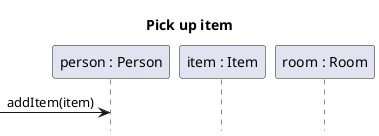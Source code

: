@startuml item-pick-up
'https://plantuml.com/sequence-diagram

title Pick up item
hide footbox

participant "person : Person" as person
participant "item : Item" as item
participant "room : Room" as room

-> person: addItem(item)
@enduml